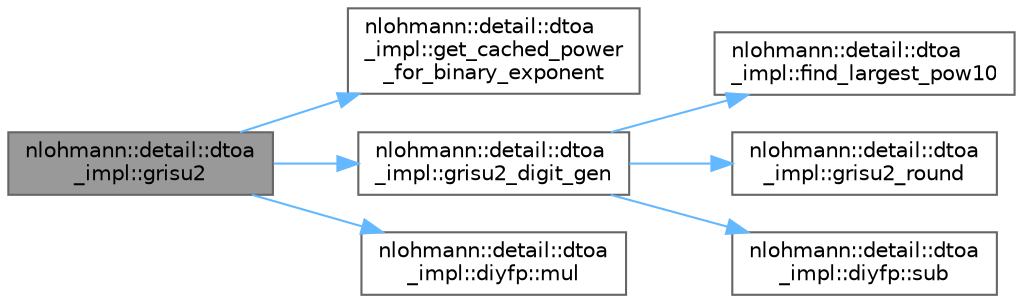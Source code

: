 digraph "nlohmann::detail::dtoa_impl::grisu2"
{
 // LATEX_PDF_SIZE
  bgcolor="transparent";
  edge [fontname=Helvetica,fontsize=10,labelfontname=Helvetica,labelfontsize=10];
  node [fontname=Helvetica,fontsize=10,shape=box,height=0.2,width=0.4];
  rankdir="LR";
  Node1 [label="nlohmann::detail::dtoa\l_impl::grisu2",height=0.2,width=0.4,color="gray40", fillcolor="grey60", style="filled", fontcolor="black",tooltip=" "];
  Node1 -> Node2 [color="steelblue1",style="solid"];
  Node2 [label="nlohmann::detail::dtoa\l_impl::get_cached_power\l_for_binary_exponent",height=0.2,width=0.4,color="grey40", fillcolor="white", style="filled",URL="$a00479.html#adbf329a18c5cf854a3477327afd2200b",tooltip=" "];
  Node1 -> Node3 [color="steelblue1",style="solid"];
  Node3 [label="nlohmann::detail::dtoa\l_impl::grisu2_digit_gen",height=0.2,width=0.4,color="grey40", fillcolor="white", style="filled",URL="$a00479.html#a9b899c72b0e1e3dd46d75c2b4e6bcdfb",tooltip=" "];
  Node3 -> Node4 [color="steelblue1",style="solid"];
  Node4 [label="nlohmann::detail::dtoa\l_impl::find_largest_pow10",height=0.2,width=0.4,color="grey40", fillcolor="white", style="filled",URL="$a00479.html#a36ded358763b5dbcea9867660fbe4e28",tooltip=" "];
  Node3 -> Node5 [color="steelblue1",style="solid"];
  Node5 [label="nlohmann::detail::dtoa\l_impl::grisu2_round",height=0.2,width=0.4,color="grey40", fillcolor="white", style="filled",URL="$a00479.html#a5bc841e0bee12fd6489d49cf7bd07bb4",tooltip=" "];
  Node3 -> Node6 [color="steelblue1",style="solid"];
  Node6 [label="nlohmann::detail::dtoa\l_impl::diyfp::sub",height=0.2,width=0.4,color="grey40", fillcolor="white", style="filled",URL="$a02043.html#aeb26771af54ad73598c1a0430d65d884",tooltip="returns x - y"];
  Node1 -> Node7 [color="steelblue1",style="solid"];
  Node7 [label="nlohmann::detail::dtoa\l_impl::diyfp::mul",height=0.2,width=0.4,color="grey40", fillcolor="white", style="filled",URL="$a02043.html#aa5f250d12ce89c81fdb08900c6a823e8",tooltip="returns x * y"];
}
